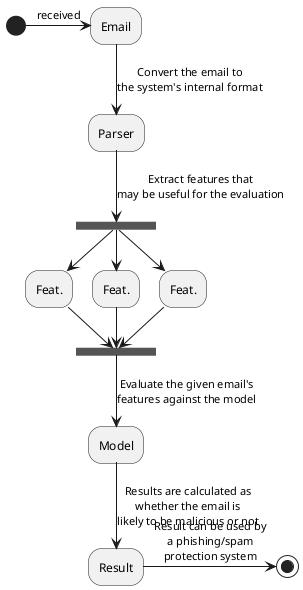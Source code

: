 @startuml
(*) ->[received] Email
Email -down> [Convert the email to\nthe system's internal format] Parser
Parser -down->[Extract features that\nmay be useful for the evaluation] ===FeatureSet===

===FeatureSet=== --> "Feat." as Feature1
--> ===FeatureSetEnd==
===FeatureSet=== --> "Feat." as Feature2
--> ===FeatureSetEnd==
===FeatureSet=== --> "Feat." as Feature3
--> ===FeatureSetEnd==



===FeatureSetEnd=== -->[Evaluate the given email's\nfeatures against the model] Model
Model -down->[Results are calculated as\nwhether the email is\nlikely to be malicious or not] Result
Result -> [Result can be used by\na phishing/spam\nprotection system] (*)
@enduml
